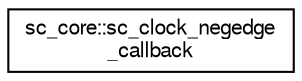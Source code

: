 digraph "Graphical Class Hierarchy"
{
  edge [fontname="FreeSans",fontsize="10",labelfontname="FreeSans",labelfontsize="10"];
  node [fontname="FreeSans",fontsize="10",shape=record];
  rankdir="LR";
  Node0 [label="sc_core::sc_clock_negedge\l_callback",height=0.2,width=0.4,color="black", fillcolor="white", style="filled",URL="$a01120.html"];
}
